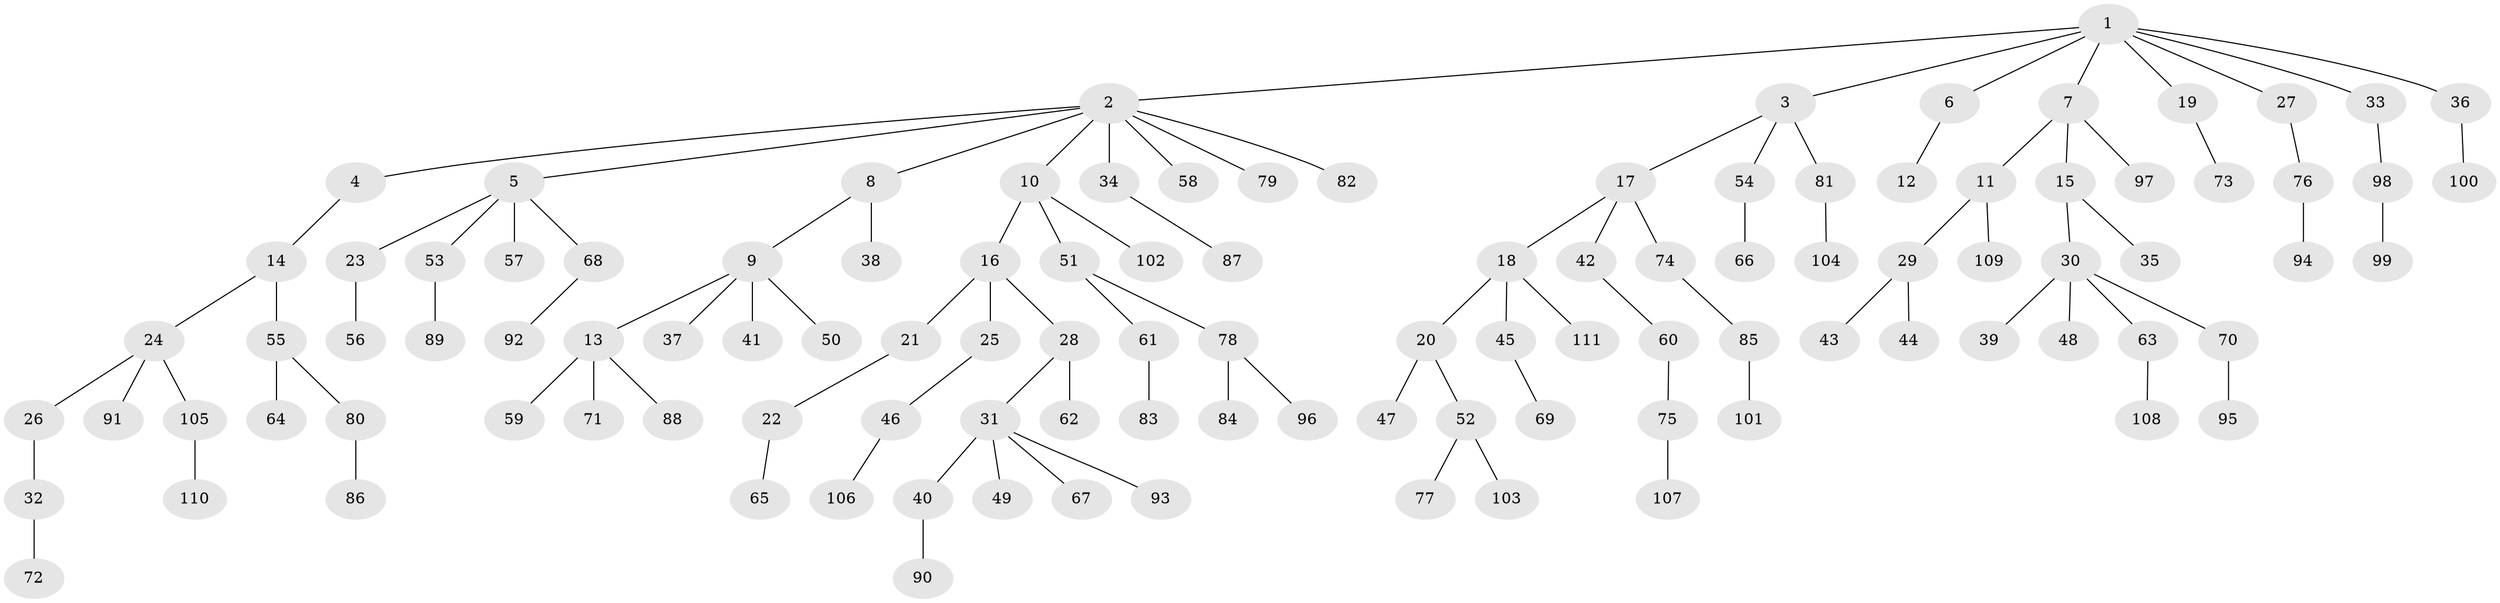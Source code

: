 // coarse degree distribution, {8: 0.012658227848101266, 9: 0.012658227848101266, 4: 0.0759493670886076, 2: 0.189873417721519, 5: 0.02531645569620253, 3: 0.10126582278481013, 6: 0.012658227848101266, 1: 0.569620253164557}
// Generated by graph-tools (version 1.1) at 2025/42/03/06/25 10:42:03]
// undirected, 111 vertices, 110 edges
graph export_dot {
graph [start="1"]
  node [color=gray90,style=filled];
  1;
  2;
  3;
  4;
  5;
  6;
  7;
  8;
  9;
  10;
  11;
  12;
  13;
  14;
  15;
  16;
  17;
  18;
  19;
  20;
  21;
  22;
  23;
  24;
  25;
  26;
  27;
  28;
  29;
  30;
  31;
  32;
  33;
  34;
  35;
  36;
  37;
  38;
  39;
  40;
  41;
  42;
  43;
  44;
  45;
  46;
  47;
  48;
  49;
  50;
  51;
  52;
  53;
  54;
  55;
  56;
  57;
  58;
  59;
  60;
  61;
  62;
  63;
  64;
  65;
  66;
  67;
  68;
  69;
  70;
  71;
  72;
  73;
  74;
  75;
  76;
  77;
  78;
  79;
  80;
  81;
  82;
  83;
  84;
  85;
  86;
  87;
  88;
  89;
  90;
  91;
  92;
  93;
  94;
  95;
  96;
  97;
  98;
  99;
  100;
  101;
  102;
  103;
  104;
  105;
  106;
  107;
  108;
  109;
  110;
  111;
  1 -- 2;
  1 -- 3;
  1 -- 6;
  1 -- 7;
  1 -- 19;
  1 -- 27;
  1 -- 33;
  1 -- 36;
  2 -- 4;
  2 -- 5;
  2 -- 8;
  2 -- 10;
  2 -- 34;
  2 -- 58;
  2 -- 79;
  2 -- 82;
  3 -- 17;
  3 -- 54;
  3 -- 81;
  4 -- 14;
  5 -- 23;
  5 -- 53;
  5 -- 57;
  5 -- 68;
  6 -- 12;
  7 -- 11;
  7 -- 15;
  7 -- 97;
  8 -- 9;
  8 -- 38;
  9 -- 13;
  9 -- 37;
  9 -- 41;
  9 -- 50;
  10 -- 16;
  10 -- 51;
  10 -- 102;
  11 -- 29;
  11 -- 109;
  13 -- 59;
  13 -- 71;
  13 -- 88;
  14 -- 24;
  14 -- 55;
  15 -- 30;
  15 -- 35;
  16 -- 21;
  16 -- 25;
  16 -- 28;
  17 -- 18;
  17 -- 42;
  17 -- 74;
  18 -- 20;
  18 -- 45;
  18 -- 111;
  19 -- 73;
  20 -- 47;
  20 -- 52;
  21 -- 22;
  22 -- 65;
  23 -- 56;
  24 -- 26;
  24 -- 91;
  24 -- 105;
  25 -- 46;
  26 -- 32;
  27 -- 76;
  28 -- 31;
  28 -- 62;
  29 -- 43;
  29 -- 44;
  30 -- 39;
  30 -- 48;
  30 -- 63;
  30 -- 70;
  31 -- 40;
  31 -- 49;
  31 -- 67;
  31 -- 93;
  32 -- 72;
  33 -- 98;
  34 -- 87;
  36 -- 100;
  40 -- 90;
  42 -- 60;
  45 -- 69;
  46 -- 106;
  51 -- 61;
  51 -- 78;
  52 -- 77;
  52 -- 103;
  53 -- 89;
  54 -- 66;
  55 -- 64;
  55 -- 80;
  60 -- 75;
  61 -- 83;
  63 -- 108;
  68 -- 92;
  70 -- 95;
  74 -- 85;
  75 -- 107;
  76 -- 94;
  78 -- 84;
  78 -- 96;
  80 -- 86;
  81 -- 104;
  85 -- 101;
  98 -- 99;
  105 -- 110;
}
